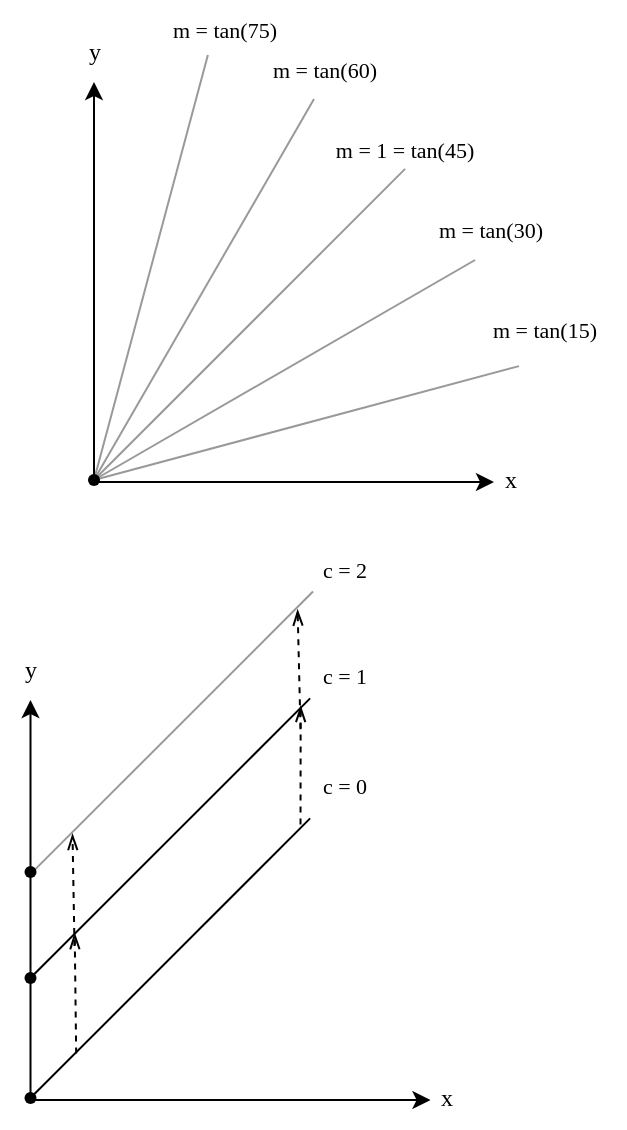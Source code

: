 <mxfile version="28.2.5">
  <diagram name="Page-1" id="gqXE5cYQTpW-kbybbJwH">
    <mxGraphModel dx="562" dy="1704" grid="1" gridSize="10" guides="1" tooltips="1" connect="1" arrows="1" fold="1" page="1" pageScale="1" pageWidth="827" pageHeight="1169" math="0" shadow="0">
      <root>
        <mxCell id="0" />
        <mxCell id="1" parent="0" />
        <mxCell id="VkIbsHdRt6CUS8jdPbAn-1" value="" style="group" vertex="1" connectable="0" parent="1">
          <mxGeometry x="373.25" y="220" width="263" height="244" as="geometry" />
        </mxCell>
        <mxCell id="VkIbsHdRt6CUS8jdPbAn-2" value="" style="endArrow=classic;html=1;rounded=0;strokeColor=light-dark(#000000,#FF3333);" edge="1" parent="VkIbsHdRt6CUS8jdPbAn-1">
          <mxGeometry width="50" height="50" relative="1" as="geometry">
            <mxPoint x="15" y="230" as="sourcePoint" />
            <mxPoint x="15" y="30" as="targetPoint" />
          </mxGeometry>
        </mxCell>
        <mxCell id="VkIbsHdRt6CUS8jdPbAn-3" value="" style="endArrow=classic;html=1;rounded=0;fillColor=#a20025;strokeColor=light-dark(#000000,#3333FF);" edge="1" parent="VkIbsHdRt6CUS8jdPbAn-1">
          <mxGeometry width="50" height="50" relative="1" as="geometry">
            <mxPoint x="15" y="230" as="sourcePoint" />
            <mxPoint x="215" y="230" as="targetPoint" />
          </mxGeometry>
        </mxCell>
        <mxCell id="VkIbsHdRt6CUS8jdPbAn-4" value="&lt;font style=&quot;color: light-dark(rgb(0, 0, 0), rgb(51, 51, 255));&quot; face=&quot;Times New Roman&quot;&gt;x&lt;/font&gt;" style="text;html=1;align=center;verticalAlign=middle;resizable=0;points=[];autosize=1;strokeColor=none;fillColor=none;" vertex="1" parent="VkIbsHdRt6CUS8jdPbAn-1">
          <mxGeometry x="208" y="214" width="30" height="30" as="geometry" />
        </mxCell>
        <mxCell id="VkIbsHdRt6CUS8jdPbAn-5" value="&lt;font style=&quot;color: light-dark(rgb(0, 0, 0), rgb(255, 51, 51));&quot; face=&quot;Times New Roman&quot;&gt;y&lt;/font&gt;" style="text;html=1;align=center;verticalAlign=middle;resizable=0;points=[];autosize=1;strokeColor=none;fillColor=none;" vertex="1" parent="VkIbsHdRt6CUS8jdPbAn-1">
          <mxGeometry width="30" height="30" as="geometry" />
        </mxCell>
        <mxCell id="VkIbsHdRt6CUS8jdPbAn-6" value="" style="shape=waypoint;sketch=0;size=6;pointerEvents=1;points=[];fillColor=none;resizable=0;rotatable=0;perimeter=centerPerimeter;snapToPoint=1;" vertex="1" parent="VkIbsHdRt6CUS8jdPbAn-1">
          <mxGeometry x="5" y="219" width="20" height="20" as="geometry" />
        </mxCell>
        <mxCell id="VkIbsHdRt6CUS8jdPbAn-7" value="" style="verticalLabelPosition=bottom;shadow=0;dashed=0;align=center;html=1;verticalAlign=top;strokeWidth=1;shape=mxgraph.mockup.markup.line;strokeColor=light-dark(#000000,#B3B3B3);rotation=-45;direction=west;" vertex="1" parent="VkIbsHdRt6CUS8jdPbAn-1">
          <mxGeometry x="-12.49" y="148.49" width="196" height="20" as="geometry" />
        </mxCell>
        <mxCell id="VkIbsHdRt6CUS8jdPbAn-10" value="" style="verticalLabelPosition=bottom;shadow=0;dashed=0;align=center;html=1;verticalAlign=top;strokeWidth=1;shape=mxgraph.mockup.markup.line;strokeColor=light-dark(#000000,#B3B3B3);rotation=-45;direction=west;" vertex="1" parent="VkIbsHdRt6CUS8jdPbAn-1">
          <mxGeometry x="-12.49" y="88.49" width="196" height="20" as="geometry" />
        </mxCell>
        <mxCell id="VkIbsHdRt6CUS8jdPbAn-12" value="" style="verticalLabelPosition=bottom;shadow=0;dashed=0;align=center;html=1;verticalAlign=top;strokeWidth=1;shape=mxgraph.mockup.markup.line;strokeColor=light-dark(#999999,#FFFFFF);rotation=-45;direction=west;" vertex="1" parent="VkIbsHdRt6CUS8jdPbAn-1">
          <mxGeometry x="-11.89" y="35.43" width="197" height="20" as="geometry" />
        </mxCell>
        <mxCell id="VkIbsHdRt6CUS8jdPbAn-14" value="" style="shape=waypoint;sketch=0;size=6;pointerEvents=1;points=[];fillColor=none;resizable=0;rotatable=0;perimeter=centerPerimeter;snapToPoint=1;" vertex="1" parent="VkIbsHdRt6CUS8jdPbAn-1">
          <mxGeometry x="5" y="159" width="20" height="20" as="geometry" />
        </mxCell>
        <mxCell id="VkIbsHdRt6CUS8jdPbAn-15" value="" style="shape=waypoint;sketch=0;size=6;pointerEvents=1;points=[];fillColor=none;resizable=0;rotatable=0;perimeter=centerPerimeter;snapToPoint=1;" vertex="1" parent="VkIbsHdRt6CUS8jdPbAn-1">
          <mxGeometry x="5" y="106" width="20" height="20" as="geometry" />
        </mxCell>
        <mxCell id="VkIbsHdRt6CUS8jdPbAn-16" value="" style="endArrow=openThin;html=1;rounded=0;exitX=0.494;exitY=0.5;exitDx=0;exitDy=0;exitPerimeter=0;entryX=0.496;entryY=0.472;entryDx=0;entryDy=0;entryPerimeter=0;dashed=1;endFill=0;strokeColor=light-dark(#000000,#B3B3B3);" edge="1" parent="VkIbsHdRt6CUS8jdPbAn-1">
          <mxGeometry width="50" height="50" relative="1" as="geometry">
            <mxPoint x="150.003" y="92.227" as="sourcePoint" />
            <mxPoint x="150.088" y="32.934" as="targetPoint" />
          </mxGeometry>
        </mxCell>
        <mxCell id="VkIbsHdRt6CUS8jdPbAn-22" value="" style="endArrow=openThin;html=1;rounded=0;exitX=0.846;exitY=0.48;exitDx=0;exitDy=0;exitPerimeter=0;entryX=0.848;entryY=0.513;entryDx=0;entryDy=0;entryPerimeter=0;dashed=1;endFill=0;strokeColor=light-dark(#000000,#B3B3B3);" edge="1" parent="VkIbsHdRt6CUS8jdPbAn-1" source="VkIbsHdRt6CUS8jdPbAn-7" target="VkIbsHdRt6CUS8jdPbAn-10">
          <mxGeometry width="50" height="50" relative="1" as="geometry">
            <mxPoint x="40.003" y="199.297" as="sourcePoint" />
            <mxPoint x="40" y="150" as="targetPoint" />
          </mxGeometry>
        </mxCell>
        <mxCell id="VkIbsHdRt6CUS8jdPbAn-25" value="" style="endArrow=openThin;html=1;rounded=0;exitX=0.846;exitY=0.48;exitDx=0;exitDy=0;exitPerimeter=0;entryX=0.848;entryY=0.513;entryDx=0;entryDy=0;entryPerimeter=0;dashed=1;endFill=0;strokeColor=light-dark(#000000,#B3B3B3);" edge="1" parent="VkIbsHdRt6CUS8jdPbAn-1">
          <mxGeometry width="50" height="50" relative="1" as="geometry">
            <mxPoint x="37" y="153" as="sourcePoint" />
            <mxPoint x="36" y="97" as="targetPoint" />
          </mxGeometry>
        </mxCell>
        <mxCell id="VkIbsHdRt6CUS8jdPbAn-26" value="" style="endArrow=openThin;html=1;rounded=0;exitX=0.494;exitY=0.5;exitDx=0;exitDy=0;exitPerimeter=0;entryX=0.06;entryY=0.454;entryDx=0;entryDy=0;entryPerimeter=0;dashed=1;endFill=0;strokeColor=light-dark(#000000,#B3B3B3);" edge="1" parent="VkIbsHdRt6CUS8jdPbAn-1" target="VkIbsHdRt6CUS8jdPbAn-12">
          <mxGeometry width="50" height="50" relative="1" as="geometry">
            <mxPoint x="150.003" y="44.647" as="sourcePoint" />
            <mxPoint x="150.088" y="-14.646" as="targetPoint" />
          </mxGeometry>
        </mxCell>
        <mxCell id="VkIbsHdRt6CUS8jdPbAn-32" value="&lt;font face=&quot;Times New Roman&quot; style=&quot;color: light-dark(rgb(0, 0, 0), rgb(179, 179, 179));&quot;&gt;c = 1&lt;/font&gt;" style="text;html=1;align=center;verticalAlign=middle;resizable=0;points=[];autosize=1;strokeColor=none;fillColor=none;fontSize=11;" vertex="1" parent="VkIbsHdRt6CUS8jdPbAn-1">
          <mxGeometry x="146.75" y="2.93" width="50" height="30" as="geometry" />
        </mxCell>
        <mxCell id="VkIbsHdRt6CUS8jdPbAn-33" value="&lt;font face=&quot;Times New Roman&quot; style=&quot;color: light-dark(rgb(0, 0, 0), rgb(179, 179, 179));&quot;&gt;c = 0&lt;/font&gt;" style="text;html=1;align=center;verticalAlign=middle;resizable=0;points=[];autosize=1;strokeColor=none;fillColor=none;fontSize=11;" vertex="1" parent="VkIbsHdRt6CUS8jdPbAn-1">
          <mxGeometry x="146.75" y="58.49" width="50" height="30" as="geometry" />
        </mxCell>
        <mxCell id="n88alifhTt3oK_VPndhT-19" value="" style="verticalLabelPosition=bottom;shadow=0;dashed=0;align=center;html=1;verticalAlign=top;strokeWidth=1;shape=mxgraph.mockup.markup.line;strokeColor=#999999;rotation=-15;direction=west;" parent="1" vertex="1">
          <mxGeometry x="416.25" y="101.53" width="220" height="20" as="geometry" />
        </mxCell>
        <mxCell id="n88alifhTt3oK_VPndhT-20" value="" style="verticalLabelPosition=bottom;shadow=0;dashed=0;align=center;html=1;verticalAlign=top;strokeWidth=1;shape=mxgraph.mockup.markup.line;strokeColor=#999999;rotation=-30;direction=west;" parent="1" vertex="1">
          <mxGeometry x="405.26" y="75" width="220" height="20" as="geometry" />
        </mxCell>
        <mxCell id="n88alifhTt3oK_VPndhT-21" value="" style="verticalLabelPosition=bottom;shadow=0;dashed=0;align=center;html=1;verticalAlign=top;strokeWidth=1;shape=mxgraph.mockup.markup.line;strokeColor=light-dark(#999999,#FFFFFF);rotation=-45;direction=west;" parent="1" vertex="1">
          <mxGeometry x="387.78" y="52.22" width="220" height="20" as="geometry" />
        </mxCell>
        <mxCell id="n88alifhTt3oK_VPndhT-27" value="" style="verticalLabelPosition=bottom;shadow=0;dashed=0;align=center;html=1;verticalAlign=top;strokeWidth=1;shape=mxgraph.mockup.markup.line;strokeColor=#999999;rotation=-60;direction=west;" parent="1" vertex="1">
          <mxGeometry x="365" y="34.74" width="220" height="20" as="geometry" />
        </mxCell>
        <mxCell id="n88alifhTt3oK_VPndhT-28" value="" style="verticalLabelPosition=bottom;shadow=0;dashed=0;align=center;html=1;verticalAlign=top;strokeWidth=1;shape=mxgraph.mockup.markup.line;strokeColor=#999999;rotation=-75;direction=west;" parent="1" vertex="1">
          <mxGeometry x="338.47" y="23.75" width="220" height="20" as="geometry" />
        </mxCell>
        <mxCell id="n88alifhTt3oK_VPndhT-1" value="" style="group" parent="1" vertex="1" connectable="0">
          <mxGeometry x="405" y="-89" width="253" height="244" as="geometry" />
        </mxCell>
        <mxCell id="n88alifhTt3oK_VPndhT-2" value="" style="endArrow=classic;html=1;rounded=0;strokeColor=light-dark(#000000,#FF3333);" parent="n88alifhTt3oK_VPndhT-1" edge="1">
          <mxGeometry width="50" height="50" relative="1" as="geometry">
            <mxPoint x="15" y="230" as="sourcePoint" />
            <mxPoint x="15" y="30" as="targetPoint" />
          </mxGeometry>
        </mxCell>
        <mxCell id="n88alifhTt3oK_VPndhT-3" value="" style="endArrow=classic;html=1;rounded=0;fillColor=#a20025;strokeColor=light-dark(#000000,#3333FF);" parent="n88alifhTt3oK_VPndhT-1" edge="1">
          <mxGeometry width="50" height="50" relative="1" as="geometry">
            <mxPoint x="15" y="230" as="sourcePoint" />
            <mxPoint x="215" y="230" as="targetPoint" />
          </mxGeometry>
        </mxCell>
        <mxCell id="n88alifhTt3oK_VPndhT-4" value="&lt;font style=&quot;color: light-dark(rgb(0, 0, 0), rgb(51, 51, 255));&quot; face=&quot;Times New Roman&quot;&gt;x&lt;/font&gt;" style="text;html=1;align=center;verticalAlign=middle;resizable=0;points=[];autosize=1;strokeColor=none;fillColor=none;" parent="n88alifhTt3oK_VPndhT-1" vertex="1">
          <mxGeometry x="208" y="214" width="30" height="30" as="geometry" />
        </mxCell>
        <mxCell id="n88alifhTt3oK_VPndhT-5" value="&lt;font style=&quot;color: light-dark(rgb(0, 0, 0), rgb(255, 51, 51));&quot; face=&quot;Times New Roman&quot;&gt;y&lt;/font&gt;" style="text;html=1;align=center;verticalAlign=middle;resizable=0;points=[];autosize=1;strokeColor=none;fillColor=none;" parent="n88alifhTt3oK_VPndhT-1" vertex="1">
          <mxGeometry width="30" height="30" as="geometry" />
        </mxCell>
        <mxCell id="n88alifhTt3oK_VPndhT-6" value="" style="shape=waypoint;sketch=0;size=6;pointerEvents=1;points=[];fillColor=none;resizable=0;rotatable=0;perimeter=centerPerimeter;snapToPoint=1;" parent="n88alifhTt3oK_VPndhT-1" vertex="1">
          <mxGeometry x="5" y="219" width="20" height="20" as="geometry" />
        </mxCell>
        <mxCell id="n88alifhTt3oK_VPndhT-35" value="&lt;font face=&quot;Times New Roman&quot;&gt;m = 1&amp;nbsp;= tan(45)&lt;/font&gt;" style="text;html=1;align=center;verticalAlign=middle;resizable=0;points=[];autosize=1;strokeColor=none;fillColor=none;fontSize=11;" parent="n88alifhTt3oK_VPndhT-1" vertex="1">
          <mxGeometry x="125" y="49" width="90" height="30" as="geometry" />
        </mxCell>
        <mxCell id="n88alifhTt3oK_VPndhT-36" value="&lt;font face=&quot;Times New Roman&quot; style=&quot;color: light-dark(rgb(0, 0, 0), rgb(179, 179, 179));&quot;&gt;m = tan(60)&lt;/font&gt;" style="text;html=1;align=center;verticalAlign=middle;resizable=0;points=[];autosize=1;strokeColor=none;fillColor=none;fontSize=11;" parent="n88alifhTt3oK_VPndhT-1" vertex="1">
          <mxGeometry x="90" y="9" width="80" height="30" as="geometry" />
        </mxCell>
        <mxCell id="n88alifhTt3oK_VPndhT-46" value="&lt;font face=&quot;Times New Roman&quot; style=&quot;color: light-dark(rgb(0, 0, 0), rgb(179, 179, 179));&quot;&gt;m = tan(30)&lt;/font&gt;" style="text;html=1;align=center;verticalAlign=middle;resizable=0;points=[];autosize=1;strokeColor=none;fillColor=none;fontSize=11;" parent="n88alifhTt3oK_VPndhT-1" vertex="1">
          <mxGeometry x="173" y="89" width="80" height="30" as="geometry" />
        </mxCell>
        <mxCell id="n88alifhTt3oK_VPndhT-45" value="&lt;font face=&quot;Times New Roman&quot; style=&quot;color: light-dark(rgb(0, 0, 0), rgb(179, 179, 179));&quot;&gt;m = tan(75)&lt;/font&gt;" style="text;html=1;align=center;verticalAlign=middle;resizable=0;points=[];autosize=1;strokeColor=none;fillColor=none;fontSize=11;" parent="1" vertex="1">
          <mxGeometry x="445" y="-100" width="80" height="30" as="geometry" />
        </mxCell>
        <mxCell id="n88alifhTt3oK_VPndhT-47" value="&lt;font face=&quot;Times New Roman&quot; style=&quot;color: light-dark(rgb(0, 0, 0), rgb(179, 179, 179));&quot;&gt;m = tan(15)&lt;/font&gt;" style="text;html=1;align=center;verticalAlign=middle;resizable=0;points=[];autosize=1;strokeColor=none;fillColor=none;fontSize=11;" parent="1" vertex="1">
          <mxGeometry x="605" y="50" width="80" height="30" as="geometry" />
        </mxCell>
        <mxCell id="VkIbsHdRt6CUS8jdPbAn-31" value="&lt;font face=&quot;Times New Roman&quot;&gt;c = 2&lt;/font&gt;" style="text;html=1;align=center;verticalAlign=middle;resizable=0;points=[];autosize=1;strokeColor=none;fillColor=none;fontSize=11;" vertex="1" parent="1">
          <mxGeometry x="520" y="170" width="50" height="30" as="geometry" />
        </mxCell>
      </root>
    </mxGraphModel>
  </diagram>
</mxfile>
